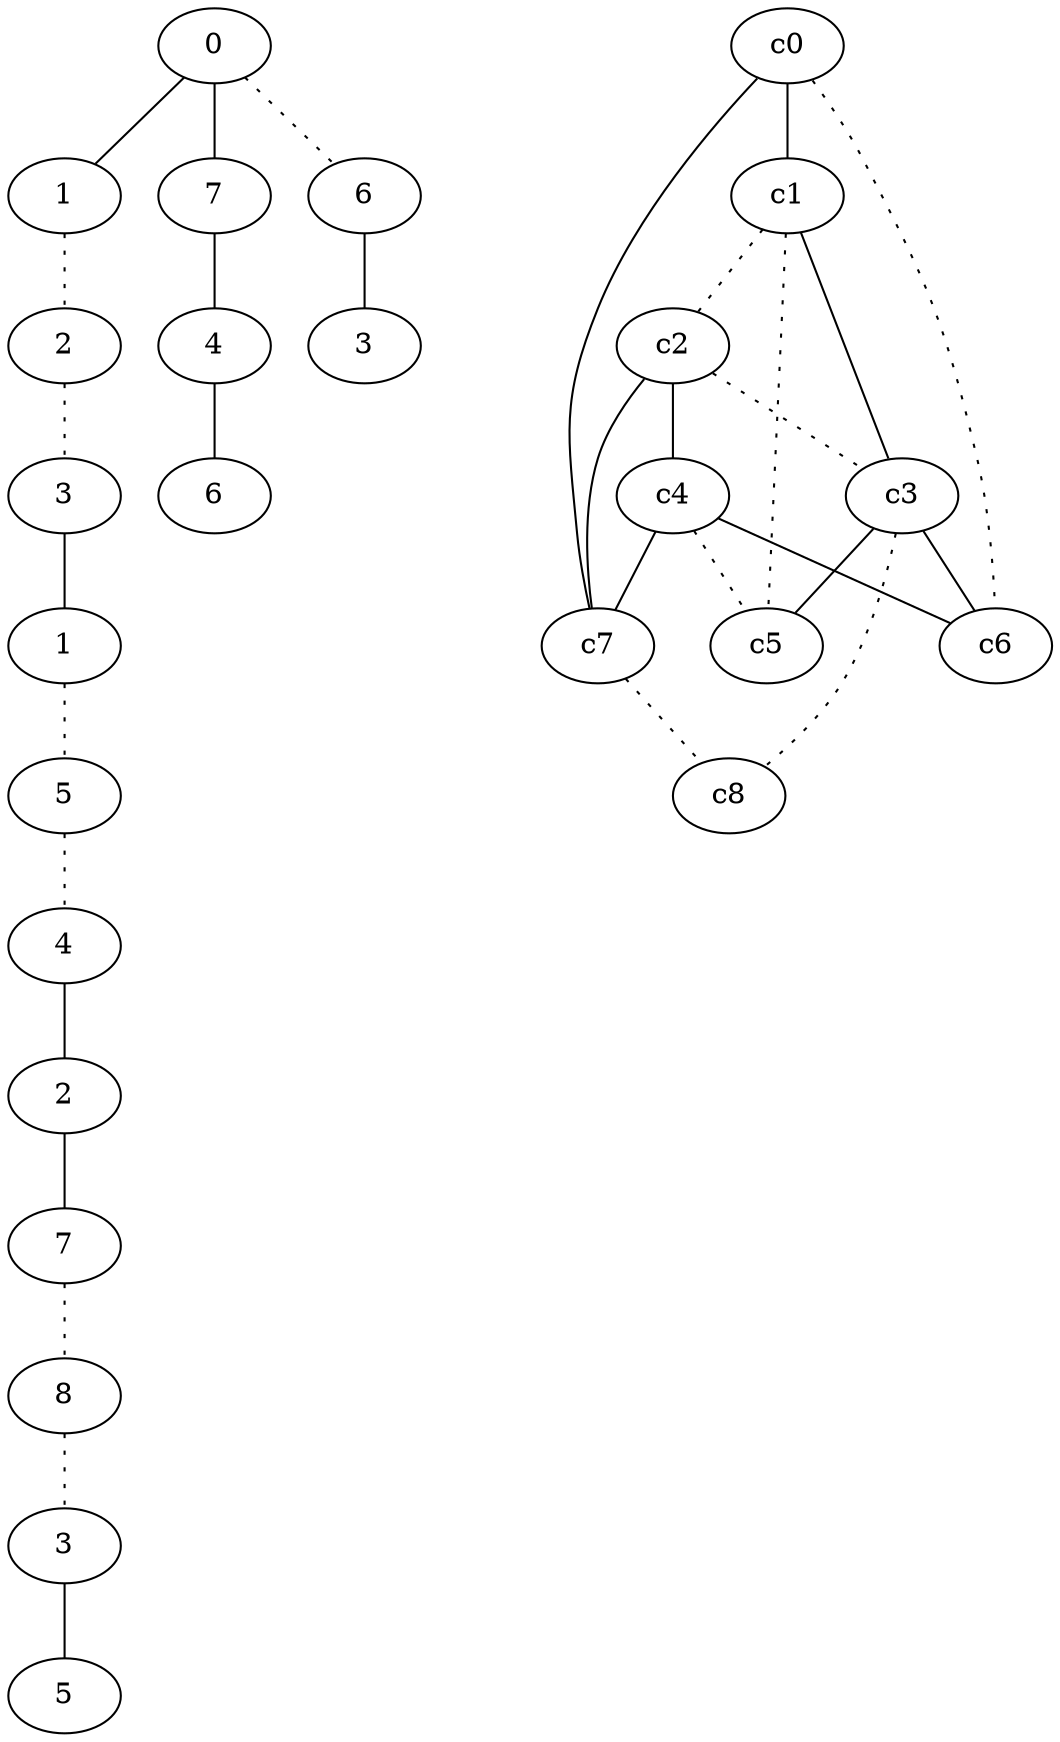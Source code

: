 graph {
a0[label=0];
a1[label=1];
a2[label=2];
a3[label=3];
a4[label=1];
a5[label=5];
a6[label=4];
a7[label=2];
a8[label=7];
a9[label=8];
a10[label=3];
a11[label=5];
a12[label=7];
a13[label=4];
a14[label=6];
a15[label=6];
a16[label=3];
a0 -- a1;
a0 -- a12;
a0 -- a15 [style=dotted];
a1 -- a2 [style=dotted];
a2 -- a3 [style=dotted];
a3 -- a4;
a4 -- a5 [style=dotted];
a5 -- a6 [style=dotted];
a6 -- a7;
a7 -- a8;
a8 -- a9 [style=dotted];
a9 -- a10 [style=dotted];
a10 -- a11;
a12 -- a13;
a13 -- a14;
a15 -- a16;
c0 -- c1;
c0 -- c6 [style=dotted];
c0 -- c7;
c1 -- c2 [style=dotted];
c1 -- c3;
c1 -- c5 [style=dotted];
c2 -- c3 [style=dotted];
c2 -- c4;
c2 -- c7;
c3 -- c5;
c3 -- c6;
c3 -- c8 [style=dotted];
c4 -- c5 [style=dotted];
c4 -- c6;
c4 -- c7;
c7 -- c8 [style=dotted];
}

